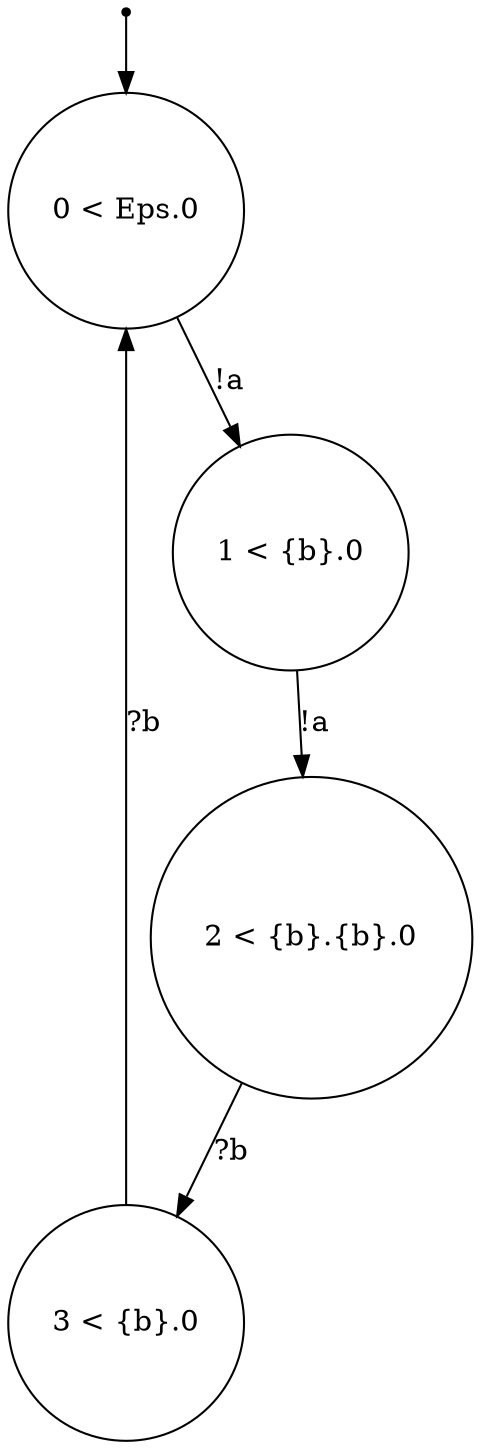 digraph {
 node [shape=point] ENTRY
 node [shape=circle]
3 [label="3 < {b}.0
"]
2 [label="2 < {b}.{b}.0
"]
1 [label="1 < {b}.0
"]
0 [label="0 < Eps.0
"]
ENTRY -> 0
3 -> 0 [label="?b"]
2 -> 3 [label="?b"]
1 -> 2 [label="!a"]
0 -> 1 [label="!a"]

}